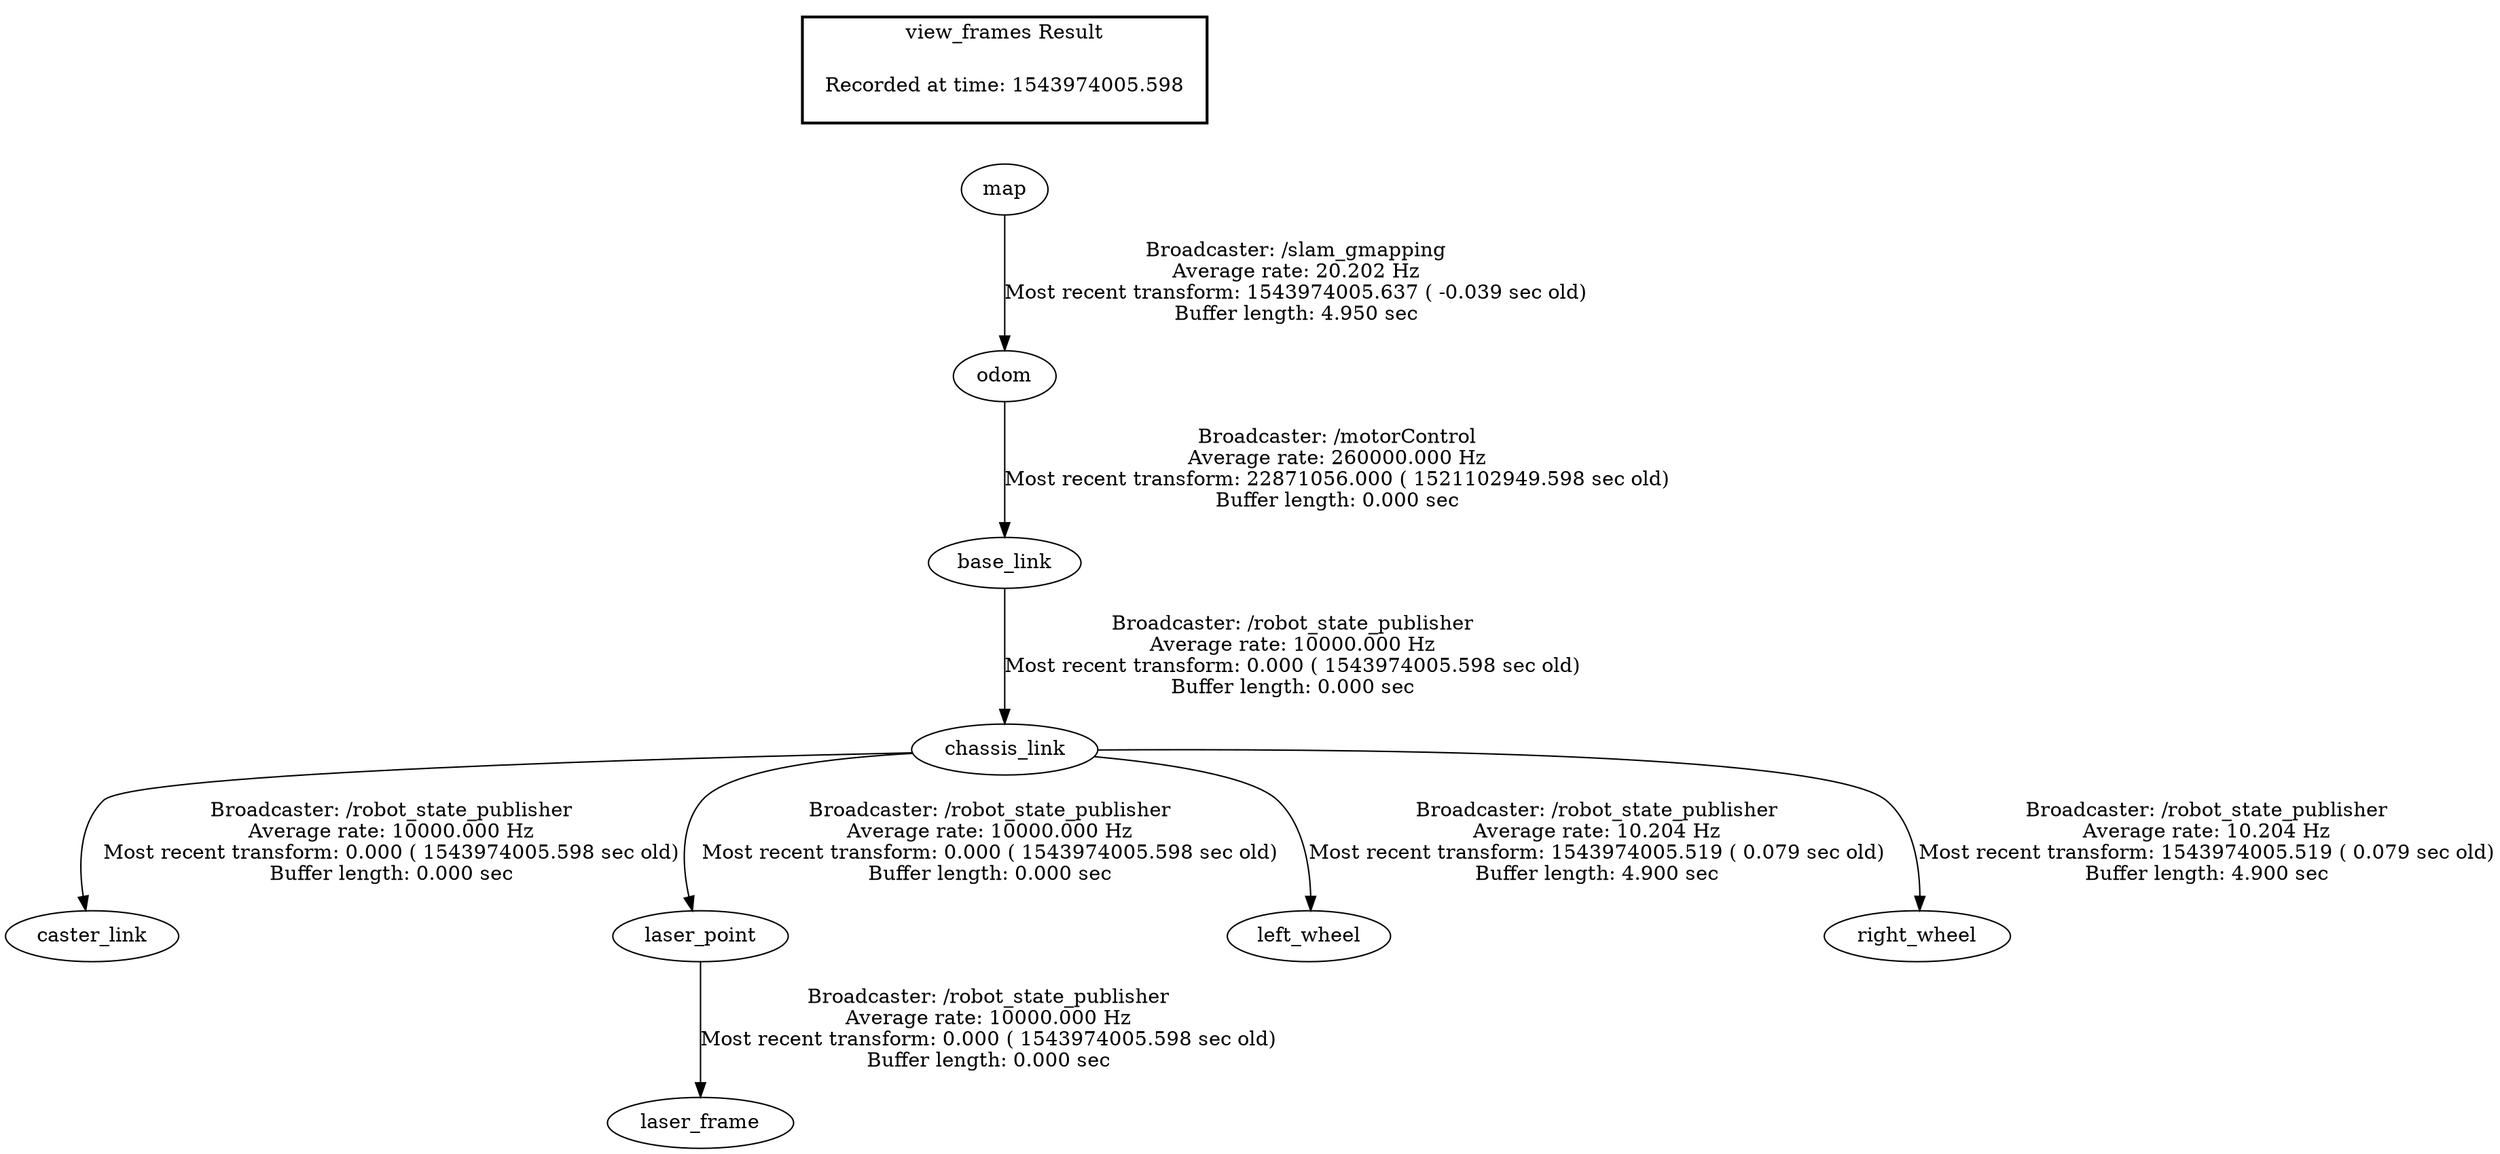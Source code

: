 digraph G {
"base_link" -> "chassis_link"[label="Broadcaster: /robot_state_publisher\nAverage rate: 10000.000 Hz\nMost recent transform: 0.000 ( 1543974005.598 sec old)\nBuffer length: 0.000 sec\n"];
"odom" -> "base_link"[label="Broadcaster: /motorControl\nAverage rate: 260000.000 Hz\nMost recent transform: 22871056.000 ( 1521102949.598 sec old)\nBuffer length: 0.000 sec\n"];
"chassis_link" -> "caster_link"[label="Broadcaster: /robot_state_publisher\nAverage rate: 10000.000 Hz\nMost recent transform: 0.000 ( 1543974005.598 sec old)\nBuffer length: 0.000 sec\n"];
"chassis_link" -> "laser_point"[label="Broadcaster: /robot_state_publisher\nAverage rate: 10000.000 Hz\nMost recent transform: 0.000 ( 1543974005.598 sec old)\nBuffer length: 0.000 sec\n"];
"laser_point" -> "laser_frame"[label="Broadcaster: /robot_state_publisher\nAverage rate: 10000.000 Hz\nMost recent transform: 0.000 ( 1543974005.598 sec old)\nBuffer length: 0.000 sec\n"];
"chassis_link" -> "left_wheel"[label="Broadcaster: /robot_state_publisher\nAverage rate: 10.204 Hz\nMost recent transform: 1543974005.519 ( 0.079 sec old)\nBuffer length: 4.900 sec\n"];
"chassis_link" -> "right_wheel"[label="Broadcaster: /robot_state_publisher\nAverage rate: 10.204 Hz\nMost recent transform: 1543974005.519 ( 0.079 sec old)\nBuffer length: 4.900 sec\n"];
"map" -> "odom"[label="Broadcaster: /slam_gmapping\nAverage rate: 20.202 Hz\nMost recent transform: 1543974005.637 ( -0.039 sec old)\nBuffer length: 4.950 sec\n"];
edge [style=invis];
 subgraph cluster_legend { style=bold; color=black; label ="view_frames Result";
"Recorded at time: 1543974005.598"[ shape=plaintext ] ;
 }->"map";
}